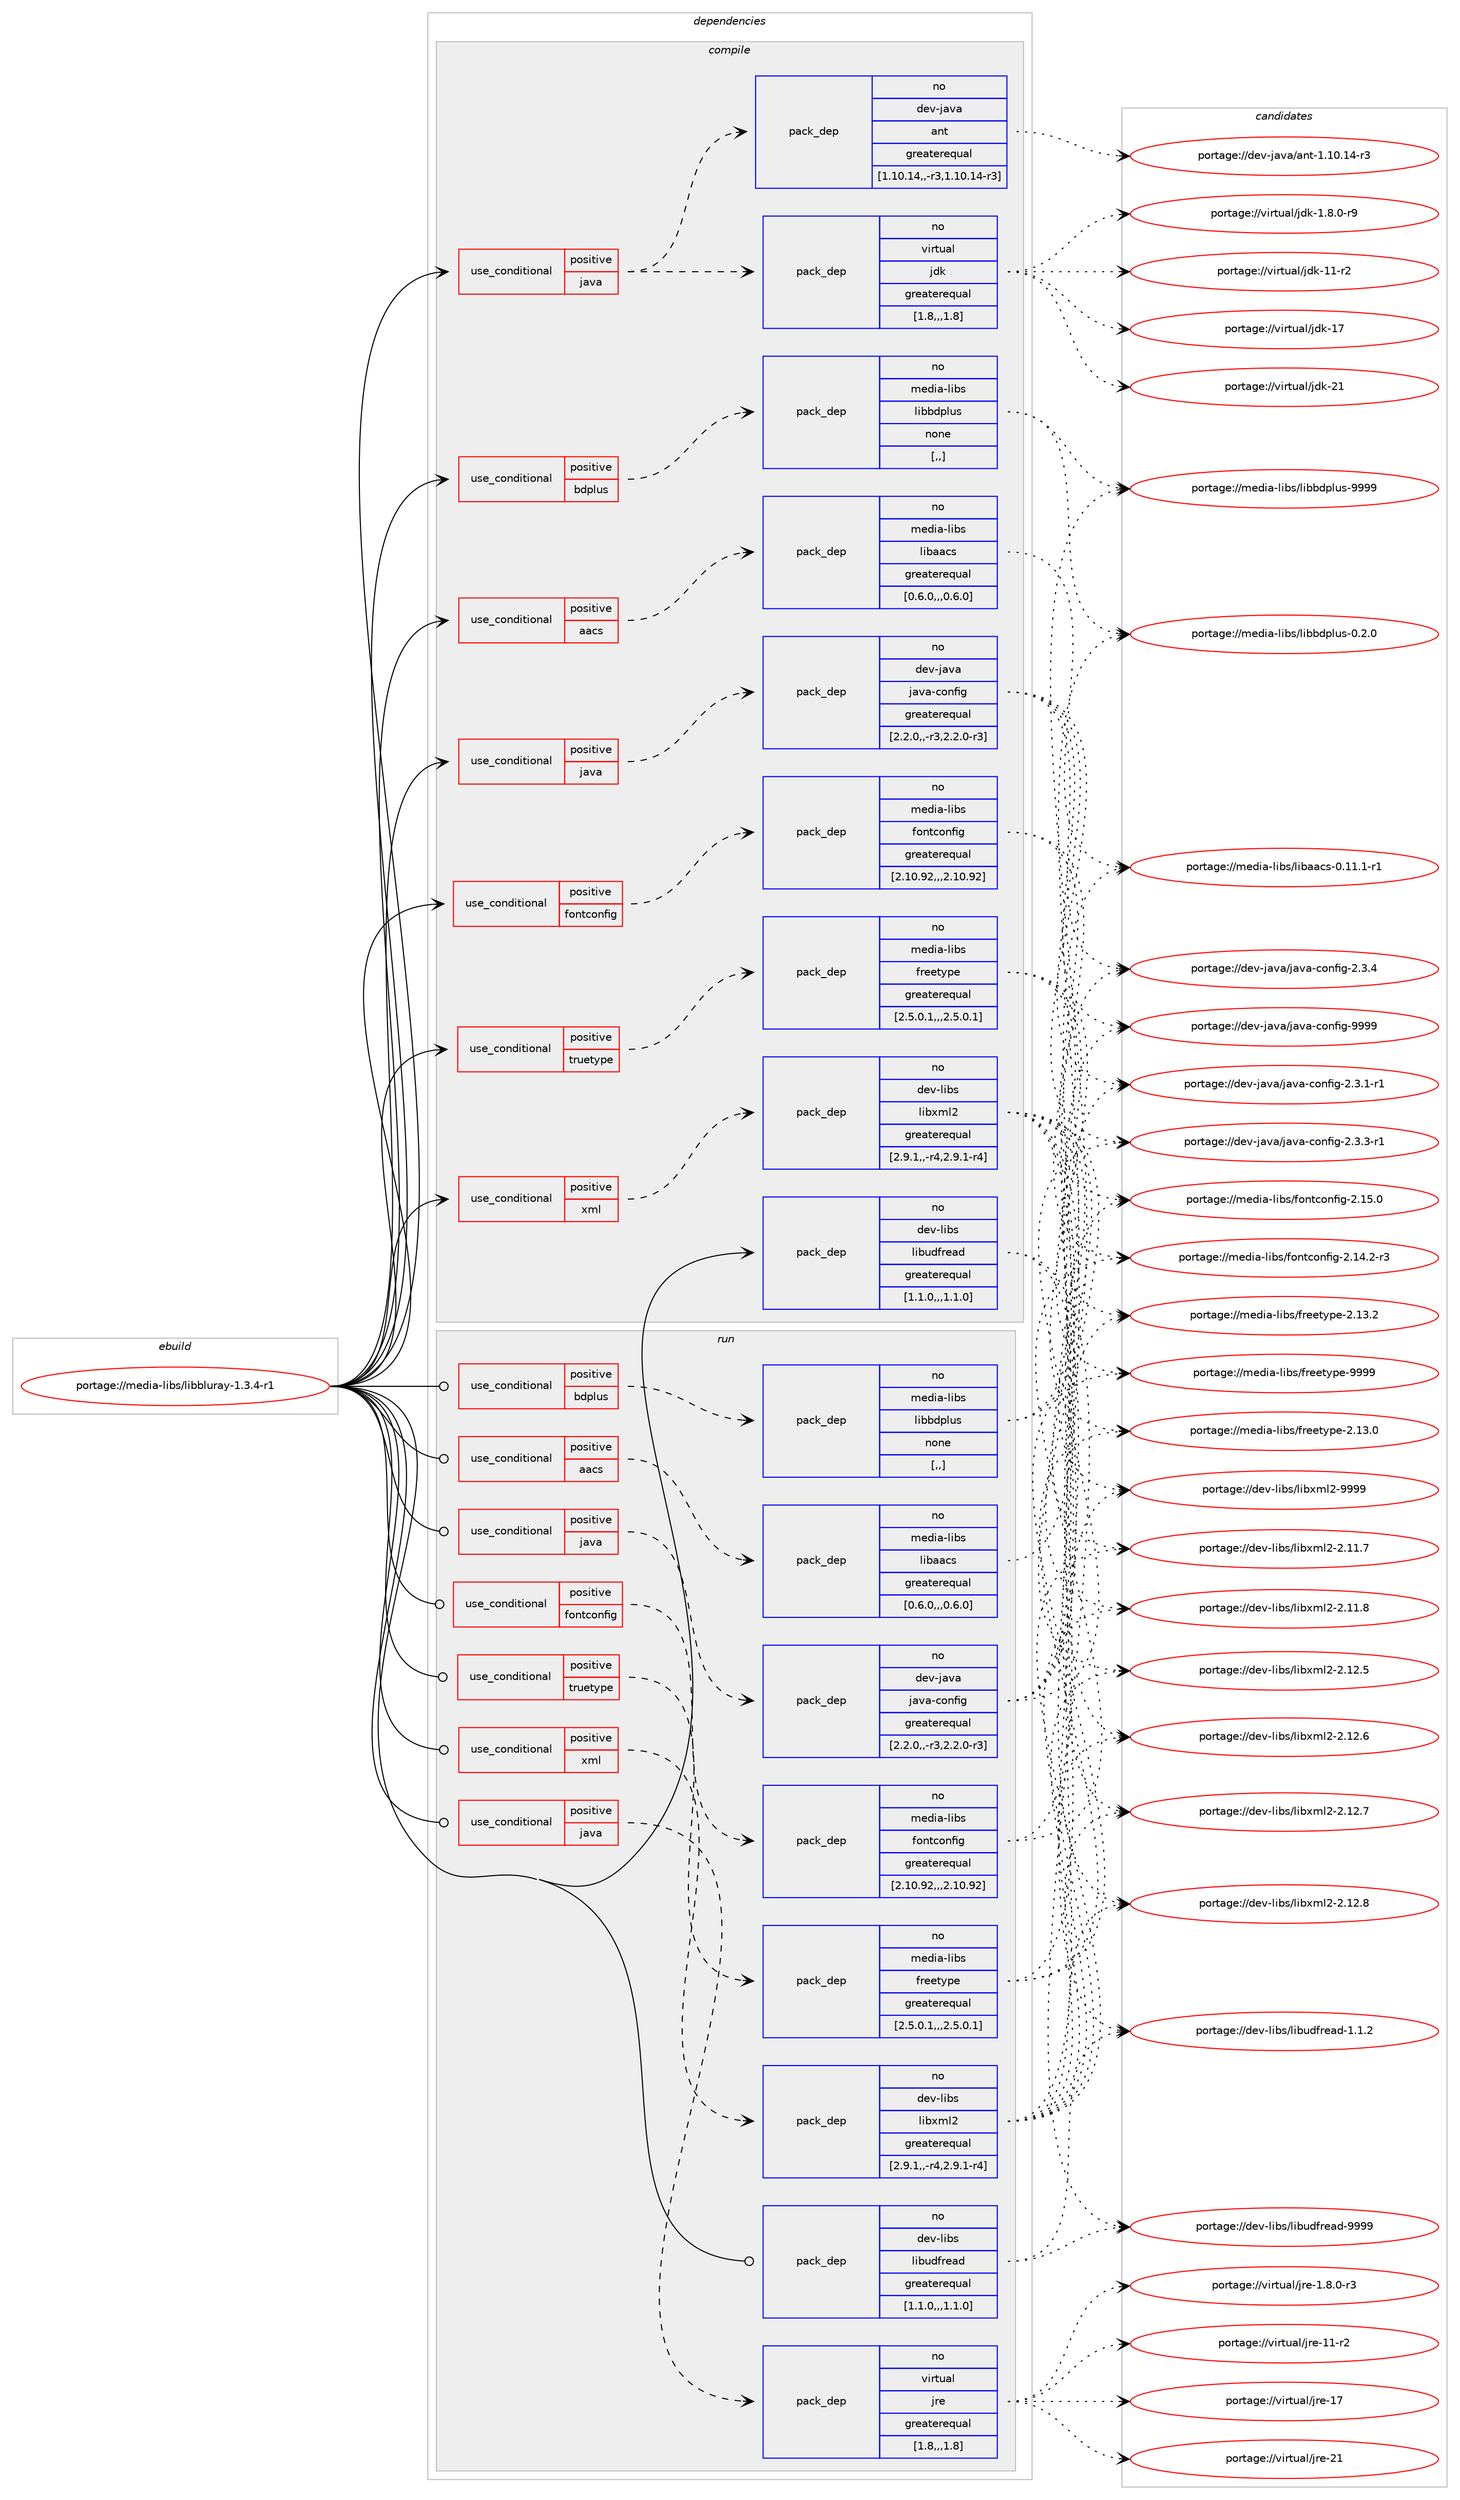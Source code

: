 digraph prolog {

# *************
# Graph options
# *************

newrank=true;
concentrate=true;
compound=true;
graph [rankdir=LR,fontname=Helvetica,fontsize=10,ranksep=1.5];#, ranksep=2.5, nodesep=0.2];
edge  [arrowhead=vee];
node  [fontname=Helvetica,fontsize=10];

# **********
# The ebuild
# **********

subgraph cluster_leftcol {
color=gray;
rank=same;
label=<<i>ebuild</i>>;
id [label="portage://media-libs/libbluray-1.3.4-r1", color=red, width=4, href="../media-libs/libbluray-1.3.4-r1.svg"];
}

# ****************
# The dependencies
# ****************

subgraph cluster_midcol {
color=gray;
label=<<i>dependencies</i>>;
subgraph cluster_compile {
fillcolor="#eeeeee";
style=filled;
label=<<i>compile</i>>;
subgraph cond73718 {
dependency292049 [label=<<TABLE BORDER="0" CELLBORDER="1" CELLSPACING="0" CELLPADDING="4"><TR><TD ROWSPAN="3" CELLPADDING="10">use_conditional</TD></TR><TR><TD>positive</TD></TR><TR><TD>aacs</TD></TR></TABLE>>, shape=none, color=red];
subgraph pack216017 {
dependency292050 [label=<<TABLE BORDER="0" CELLBORDER="1" CELLSPACING="0" CELLPADDING="4" WIDTH="220"><TR><TD ROWSPAN="6" CELLPADDING="30">pack_dep</TD></TR><TR><TD WIDTH="110">no</TD></TR><TR><TD>media-libs</TD></TR><TR><TD>libaacs</TD></TR><TR><TD>greaterequal</TD></TR><TR><TD>[0.6.0,,,0.6.0]</TD></TR></TABLE>>, shape=none, color=blue];
}
dependency292049:e -> dependency292050:w [weight=20,style="dashed",arrowhead="vee"];
}
id:e -> dependency292049:w [weight=20,style="solid",arrowhead="vee"];
subgraph cond73719 {
dependency292051 [label=<<TABLE BORDER="0" CELLBORDER="1" CELLSPACING="0" CELLPADDING="4"><TR><TD ROWSPAN="3" CELLPADDING="10">use_conditional</TD></TR><TR><TD>positive</TD></TR><TR><TD>bdplus</TD></TR></TABLE>>, shape=none, color=red];
subgraph pack216018 {
dependency292052 [label=<<TABLE BORDER="0" CELLBORDER="1" CELLSPACING="0" CELLPADDING="4" WIDTH="220"><TR><TD ROWSPAN="6" CELLPADDING="30">pack_dep</TD></TR><TR><TD WIDTH="110">no</TD></TR><TR><TD>media-libs</TD></TR><TR><TD>libbdplus</TD></TR><TR><TD>none</TD></TR><TR><TD>[,,]</TD></TR></TABLE>>, shape=none, color=blue];
}
dependency292051:e -> dependency292052:w [weight=20,style="dashed",arrowhead="vee"];
}
id:e -> dependency292051:w [weight=20,style="solid",arrowhead="vee"];
subgraph cond73720 {
dependency292053 [label=<<TABLE BORDER="0" CELLBORDER="1" CELLSPACING="0" CELLPADDING="4"><TR><TD ROWSPAN="3" CELLPADDING="10">use_conditional</TD></TR><TR><TD>positive</TD></TR><TR><TD>fontconfig</TD></TR></TABLE>>, shape=none, color=red];
subgraph pack216019 {
dependency292054 [label=<<TABLE BORDER="0" CELLBORDER="1" CELLSPACING="0" CELLPADDING="4" WIDTH="220"><TR><TD ROWSPAN="6" CELLPADDING="30">pack_dep</TD></TR><TR><TD WIDTH="110">no</TD></TR><TR><TD>media-libs</TD></TR><TR><TD>fontconfig</TD></TR><TR><TD>greaterequal</TD></TR><TR><TD>[2.10.92,,,2.10.92]</TD></TR></TABLE>>, shape=none, color=blue];
}
dependency292053:e -> dependency292054:w [weight=20,style="dashed",arrowhead="vee"];
}
id:e -> dependency292053:w [weight=20,style="solid",arrowhead="vee"];
subgraph cond73721 {
dependency292055 [label=<<TABLE BORDER="0" CELLBORDER="1" CELLSPACING="0" CELLPADDING="4"><TR><TD ROWSPAN="3" CELLPADDING="10">use_conditional</TD></TR><TR><TD>positive</TD></TR><TR><TD>java</TD></TR></TABLE>>, shape=none, color=red];
subgraph pack216020 {
dependency292056 [label=<<TABLE BORDER="0" CELLBORDER="1" CELLSPACING="0" CELLPADDING="4" WIDTH="220"><TR><TD ROWSPAN="6" CELLPADDING="30">pack_dep</TD></TR><TR><TD WIDTH="110">no</TD></TR><TR><TD>dev-java</TD></TR><TR><TD>ant</TD></TR><TR><TD>greaterequal</TD></TR><TR><TD>[1.10.14,,-r3,1.10.14-r3]</TD></TR></TABLE>>, shape=none, color=blue];
}
dependency292055:e -> dependency292056:w [weight=20,style="dashed",arrowhead="vee"];
subgraph pack216021 {
dependency292057 [label=<<TABLE BORDER="0" CELLBORDER="1" CELLSPACING="0" CELLPADDING="4" WIDTH="220"><TR><TD ROWSPAN="6" CELLPADDING="30">pack_dep</TD></TR><TR><TD WIDTH="110">no</TD></TR><TR><TD>virtual</TD></TR><TR><TD>jdk</TD></TR><TR><TD>greaterequal</TD></TR><TR><TD>[1.8,,,1.8]</TD></TR></TABLE>>, shape=none, color=blue];
}
dependency292055:e -> dependency292057:w [weight=20,style="dashed",arrowhead="vee"];
}
id:e -> dependency292055:w [weight=20,style="solid",arrowhead="vee"];
subgraph cond73722 {
dependency292058 [label=<<TABLE BORDER="0" CELLBORDER="1" CELLSPACING="0" CELLPADDING="4"><TR><TD ROWSPAN="3" CELLPADDING="10">use_conditional</TD></TR><TR><TD>positive</TD></TR><TR><TD>java</TD></TR></TABLE>>, shape=none, color=red];
subgraph pack216022 {
dependency292059 [label=<<TABLE BORDER="0" CELLBORDER="1" CELLSPACING="0" CELLPADDING="4" WIDTH="220"><TR><TD ROWSPAN="6" CELLPADDING="30">pack_dep</TD></TR><TR><TD WIDTH="110">no</TD></TR><TR><TD>dev-java</TD></TR><TR><TD>java-config</TD></TR><TR><TD>greaterequal</TD></TR><TR><TD>[2.2.0,,-r3,2.2.0-r3]</TD></TR></TABLE>>, shape=none, color=blue];
}
dependency292058:e -> dependency292059:w [weight=20,style="dashed",arrowhead="vee"];
}
id:e -> dependency292058:w [weight=20,style="solid",arrowhead="vee"];
subgraph cond73723 {
dependency292060 [label=<<TABLE BORDER="0" CELLBORDER="1" CELLSPACING="0" CELLPADDING="4"><TR><TD ROWSPAN="3" CELLPADDING="10">use_conditional</TD></TR><TR><TD>positive</TD></TR><TR><TD>truetype</TD></TR></TABLE>>, shape=none, color=red];
subgraph pack216023 {
dependency292061 [label=<<TABLE BORDER="0" CELLBORDER="1" CELLSPACING="0" CELLPADDING="4" WIDTH="220"><TR><TD ROWSPAN="6" CELLPADDING="30">pack_dep</TD></TR><TR><TD WIDTH="110">no</TD></TR><TR><TD>media-libs</TD></TR><TR><TD>freetype</TD></TR><TR><TD>greaterequal</TD></TR><TR><TD>[2.5.0.1,,,2.5.0.1]</TD></TR></TABLE>>, shape=none, color=blue];
}
dependency292060:e -> dependency292061:w [weight=20,style="dashed",arrowhead="vee"];
}
id:e -> dependency292060:w [weight=20,style="solid",arrowhead="vee"];
subgraph cond73724 {
dependency292062 [label=<<TABLE BORDER="0" CELLBORDER="1" CELLSPACING="0" CELLPADDING="4"><TR><TD ROWSPAN="3" CELLPADDING="10">use_conditional</TD></TR><TR><TD>positive</TD></TR><TR><TD>xml</TD></TR></TABLE>>, shape=none, color=red];
subgraph pack216024 {
dependency292063 [label=<<TABLE BORDER="0" CELLBORDER="1" CELLSPACING="0" CELLPADDING="4" WIDTH="220"><TR><TD ROWSPAN="6" CELLPADDING="30">pack_dep</TD></TR><TR><TD WIDTH="110">no</TD></TR><TR><TD>dev-libs</TD></TR><TR><TD>libxml2</TD></TR><TR><TD>greaterequal</TD></TR><TR><TD>[2.9.1,,-r4,2.9.1-r4]</TD></TR></TABLE>>, shape=none, color=blue];
}
dependency292062:e -> dependency292063:w [weight=20,style="dashed",arrowhead="vee"];
}
id:e -> dependency292062:w [weight=20,style="solid",arrowhead="vee"];
subgraph pack216025 {
dependency292064 [label=<<TABLE BORDER="0" CELLBORDER="1" CELLSPACING="0" CELLPADDING="4" WIDTH="220"><TR><TD ROWSPAN="6" CELLPADDING="30">pack_dep</TD></TR><TR><TD WIDTH="110">no</TD></TR><TR><TD>dev-libs</TD></TR><TR><TD>libudfread</TD></TR><TR><TD>greaterequal</TD></TR><TR><TD>[1.1.0,,,1.1.0]</TD></TR></TABLE>>, shape=none, color=blue];
}
id:e -> dependency292064:w [weight=20,style="solid",arrowhead="vee"];
}
subgraph cluster_compileandrun {
fillcolor="#eeeeee";
style=filled;
label=<<i>compile and run</i>>;
}
subgraph cluster_run {
fillcolor="#eeeeee";
style=filled;
label=<<i>run</i>>;
subgraph cond73725 {
dependency292065 [label=<<TABLE BORDER="0" CELLBORDER="1" CELLSPACING="0" CELLPADDING="4"><TR><TD ROWSPAN="3" CELLPADDING="10">use_conditional</TD></TR><TR><TD>positive</TD></TR><TR><TD>aacs</TD></TR></TABLE>>, shape=none, color=red];
subgraph pack216026 {
dependency292066 [label=<<TABLE BORDER="0" CELLBORDER="1" CELLSPACING="0" CELLPADDING="4" WIDTH="220"><TR><TD ROWSPAN="6" CELLPADDING="30">pack_dep</TD></TR><TR><TD WIDTH="110">no</TD></TR><TR><TD>media-libs</TD></TR><TR><TD>libaacs</TD></TR><TR><TD>greaterequal</TD></TR><TR><TD>[0.6.0,,,0.6.0]</TD></TR></TABLE>>, shape=none, color=blue];
}
dependency292065:e -> dependency292066:w [weight=20,style="dashed",arrowhead="vee"];
}
id:e -> dependency292065:w [weight=20,style="solid",arrowhead="odot"];
subgraph cond73726 {
dependency292067 [label=<<TABLE BORDER="0" CELLBORDER="1" CELLSPACING="0" CELLPADDING="4"><TR><TD ROWSPAN="3" CELLPADDING="10">use_conditional</TD></TR><TR><TD>positive</TD></TR><TR><TD>bdplus</TD></TR></TABLE>>, shape=none, color=red];
subgraph pack216027 {
dependency292068 [label=<<TABLE BORDER="0" CELLBORDER="1" CELLSPACING="0" CELLPADDING="4" WIDTH="220"><TR><TD ROWSPAN="6" CELLPADDING="30">pack_dep</TD></TR><TR><TD WIDTH="110">no</TD></TR><TR><TD>media-libs</TD></TR><TR><TD>libbdplus</TD></TR><TR><TD>none</TD></TR><TR><TD>[,,]</TD></TR></TABLE>>, shape=none, color=blue];
}
dependency292067:e -> dependency292068:w [weight=20,style="dashed",arrowhead="vee"];
}
id:e -> dependency292067:w [weight=20,style="solid",arrowhead="odot"];
subgraph cond73727 {
dependency292069 [label=<<TABLE BORDER="0" CELLBORDER="1" CELLSPACING="0" CELLPADDING="4"><TR><TD ROWSPAN="3" CELLPADDING="10">use_conditional</TD></TR><TR><TD>positive</TD></TR><TR><TD>fontconfig</TD></TR></TABLE>>, shape=none, color=red];
subgraph pack216028 {
dependency292070 [label=<<TABLE BORDER="0" CELLBORDER="1" CELLSPACING="0" CELLPADDING="4" WIDTH="220"><TR><TD ROWSPAN="6" CELLPADDING="30">pack_dep</TD></TR><TR><TD WIDTH="110">no</TD></TR><TR><TD>media-libs</TD></TR><TR><TD>fontconfig</TD></TR><TR><TD>greaterequal</TD></TR><TR><TD>[2.10.92,,,2.10.92]</TD></TR></TABLE>>, shape=none, color=blue];
}
dependency292069:e -> dependency292070:w [weight=20,style="dashed",arrowhead="vee"];
}
id:e -> dependency292069:w [weight=20,style="solid",arrowhead="odot"];
subgraph cond73728 {
dependency292071 [label=<<TABLE BORDER="0" CELLBORDER="1" CELLSPACING="0" CELLPADDING="4"><TR><TD ROWSPAN="3" CELLPADDING="10">use_conditional</TD></TR><TR><TD>positive</TD></TR><TR><TD>java</TD></TR></TABLE>>, shape=none, color=red];
subgraph pack216029 {
dependency292072 [label=<<TABLE BORDER="0" CELLBORDER="1" CELLSPACING="0" CELLPADDING="4" WIDTH="220"><TR><TD ROWSPAN="6" CELLPADDING="30">pack_dep</TD></TR><TR><TD WIDTH="110">no</TD></TR><TR><TD>dev-java</TD></TR><TR><TD>java-config</TD></TR><TR><TD>greaterequal</TD></TR><TR><TD>[2.2.0,,-r3,2.2.0-r3]</TD></TR></TABLE>>, shape=none, color=blue];
}
dependency292071:e -> dependency292072:w [weight=20,style="dashed",arrowhead="vee"];
}
id:e -> dependency292071:w [weight=20,style="solid",arrowhead="odot"];
subgraph cond73729 {
dependency292073 [label=<<TABLE BORDER="0" CELLBORDER="1" CELLSPACING="0" CELLPADDING="4"><TR><TD ROWSPAN="3" CELLPADDING="10">use_conditional</TD></TR><TR><TD>positive</TD></TR><TR><TD>java</TD></TR></TABLE>>, shape=none, color=red];
subgraph pack216030 {
dependency292074 [label=<<TABLE BORDER="0" CELLBORDER="1" CELLSPACING="0" CELLPADDING="4" WIDTH="220"><TR><TD ROWSPAN="6" CELLPADDING="30">pack_dep</TD></TR><TR><TD WIDTH="110">no</TD></TR><TR><TD>virtual</TD></TR><TR><TD>jre</TD></TR><TR><TD>greaterequal</TD></TR><TR><TD>[1.8,,,1.8]</TD></TR></TABLE>>, shape=none, color=blue];
}
dependency292073:e -> dependency292074:w [weight=20,style="dashed",arrowhead="vee"];
}
id:e -> dependency292073:w [weight=20,style="solid",arrowhead="odot"];
subgraph cond73730 {
dependency292075 [label=<<TABLE BORDER="0" CELLBORDER="1" CELLSPACING="0" CELLPADDING="4"><TR><TD ROWSPAN="3" CELLPADDING="10">use_conditional</TD></TR><TR><TD>positive</TD></TR><TR><TD>truetype</TD></TR></TABLE>>, shape=none, color=red];
subgraph pack216031 {
dependency292076 [label=<<TABLE BORDER="0" CELLBORDER="1" CELLSPACING="0" CELLPADDING="4" WIDTH="220"><TR><TD ROWSPAN="6" CELLPADDING="30">pack_dep</TD></TR><TR><TD WIDTH="110">no</TD></TR><TR><TD>media-libs</TD></TR><TR><TD>freetype</TD></TR><TR><TD>greaterequal</TD></TR><TR><TD>[2.5.0.1,,,2.5.0.1]</TD></TR></TABLE>>, shape=none, color=blue];
}
dependency292075:e -> dependency292076:w [weight=20,style="dashed",arrowhead="vee"];
}
id:e -> dependency292075:w [weight=20,style="solid",arrowhead="odot"];
subgraph cond73731 {
dependency292077 [label=<<TABLE BORDER="0" CELLBORDER="1" CELLSPACING="0" CELLPADDING="4"><TR><TD ROWSPAN="3" CELLPADDING="10">use_conditional</TD></TR><TR><TD>positive</TD></TR><TR><TD>xml</TD></TR></TABLE>>, shape=none, color=red];
subgraph pack216032 {
dependency292078 [label=<<TABLE BORDER="0" CELLBORDER="1" CELLSPACING="0" CELLPADDING="4" WIDTH="220"><TR><TD ROWSPAN="6" CELLPADDING="30">pack_dep</TD></TR><TR><TD WIDTH="110">no</TD></TR><TR><TD>dev-libs</TD></TR><TR><TD>libxml2</TD></TR><TR><TD>greaterequal</TD></TR><TR><TD>[2.9.1,,-r4,2.9.1-r4]</TD></TR></TABLE>>, shape=none, color=blue];
}
dependency292077:e -> dependency292078:w [weight=20,style="dashed",arrowhead="vee"];
}
id:e -> dependency292077:w [weight=20,style="solid",arrowhead="odot"];
subgraph pack216033 {
dependency292079 [label=<<TABLE BORDER="0" CELLBORDER="1" CELLSPACING="0" CELLPADDING="4" WIDTH="220"><TR><TD ROWSPAN="6" CELLPADDING="30">pack_dep</TD></TR><TR><TD WIDTH="110">no</TD></TR><TR><TD>dev-libs</TD></TR><TR><TD>libudfread</TD></TR><TR><TD>greaterequal</TD></TR><TR><TD>[1.1.0,,,1.1.0]</TD></TR></TABLE>>, shape=none, color=blue];
}
id:e -> dependency292079:w [weight=20,style="solid",arrowhead="odot"];
}
}

# **************
# The candidates
# **************

subgraph cluster_choices {
rank=same;
color=gray;
label=<<i>candidates</i>>;

subgraph choice216017 {
color=black;
nodesep=1;
choice1091011001059745108105981154710810598979799115454846494946494511449 [label="portage://media-libs/libaacs-0.11.1-r1", color=red, width=4,href="../media-libs/libaacs-0.11.1-r1.svg"];
dependency292050:e -> choice1091011001059745108105981154710810598979799115454846494946494511449:w [style=dotted,weight="100"];
}
subgraph choice216018 {
color=black;
nodesep=1;
choice109101100105974510810598115471081059898100112108117115454846504648 [label="portage://media-libs/libbdplus-0.2.0", color=red, width=4,href="../media-libs/libbdplus-0.2.0.svg"];
choice1091011001059745108105981154710810598981001121081171154557575757 [label="portage://media-libs/libbdplus-9999", color=red, width=4,href="../media-libs/libbdplus-9999.svg"];
dependency292052:e -> choice109101100105974510810598115471081059898100112108117115454846504648:w [style=dotted,weight="100"];
dependency292052:e -> choice1091011001059745108105981154710810598981001121081171154557575757:w [style=dotted,weight="100"];
}
subgraph choice216019 {
color=black;
nodesep=1;
choice1091011001059745108105981154710211111011699111110102105103455046495246504511451 [label="portage://media-libs/fontconfig-2.14.2-r3", color=red, width=4,href="../media-libs/fontconfig-2.14.2-r3.svg"];
choice109101100105974510810598115471021111101169911111010210510345504649534648 [label="portage://media-libs/fontconfig-2.15.0", color=red, width=4,href="../media-libs/fontconfig-2.15.0.svg"];
dependency292054:e -> choice1091011001059745108105981154710211111011699111110102105103455046495246504511451:w [style=dotted,weight="100"];
dependency292054:e -> choice109101100105974510810598115471021111101169911111010210510345504649534648:w [style=dotted,weight="100"];
}
subgraph choice216020 {
color=black;
nodesep=1;
choice100101118451069711897479711011645494649484649524511451 [label="portage://dev-java/ant-1.10.14-r3", color=red, width=4,href="../dev-java/ant-1.10.14-r3.svg"];
dependency292056:e -> choice100101118451069711897479711011645494649484649524511451:w [style=dotted,weight="100"];
}
subgraph choice216021 {
color=black;
nodesep=1;
choice11810511411611797108471061001074549465646484511457 [label="portage://virtual/jdk-1.8.0-r9", color=red, width=4,href="../virtual/jdk-1.8.0-r9.svg"];
choice11810511411611797108471061001074549494511450 [label="portage://virtual/jdk-11-r2", color=red, width=4,href="../virtual/jdk-11-r2.svg"];
choice1181051141161179710847106100107454955 [label="portage://virtual/jdk-17", color=red, width=4,href="../virtual/jdk-17.svg"];
choice1181051141161179710847106100107455049 [label="portage://virtual/jdk-21", color=red, width=4,href="../virtual/jdk-21.svg"];
dependency292057:e -> choice11810511411611797108471061001074549465646484511457:w [style=dotted,weight="100"];
dependency292057:e -> choice11810511411611797108471061001074549494511450:w [style=dotted,weight="100"];
dependency292057:e -> choice1181051141161179710847106100107454955:w [style=dotted,weight="100"];
dependency292057:e -> choice1181051141161179710847106100107455049:w [style=dotted,weight="100"];
}
subgraph choice216022 {
color=black;
nodesep=1;
choice10010111845106971189747106971189745991111101021051034550465146494511449 [label="portage://dev-java/java-config-2.3.1-r1", color=red, width=4,href="../dev-java/java-config-2.3.1-r1.svg"];
choice10010111845106971189747106971189745991111101021051034550465146514511449 [label="portage://dev-java/java-config-2.3.3-r1", color=red, width=4,href="../dev-java/java-config-2.3.3-r1.svg"];
choice1001011184510697118974710697118974599111110102105103455046514652 [label="portage://dev-java/java-config-2.3.4", color=red, width=4,href="../dev-java/java-config-2.3.4.svg"];
choice10010111845106971189747106971189745991111101021051034557575757 [label="portage://dev-java/java-config-9999", color=red, width=4,href="../dev-java/java-config-9999.svg"];
dependency292059:e -> choice10010111845106971189747106971189745991111101021051034550465146494511449:w [style=dotted,weight="100"];
dependency292059:e -> choice10010111845106971189747106971189745991111101021051034550465146514511449:w [style=dotted,weight="100"];
dependency292059:e -> choice1001011184510697118974710697118974599111110102105103455046514652:w [style=dotted,weight="100"];
dependency292059:e -> choice10010111845106971189747106971189745991111101021051034557575757:w [style=dotted,weight="100"];
}
subgraph choice216023 {
color=black;
nodesep=1;
choice1091011001059745108105981154710211410110111612111210145504649514648 [label="portage://media-libs/freetype-2.13.0", color=red, width=4,href="../media-libs/freetype-2.13.0.svg"];
choice1091011001059745108105981154710211410110111612111210145504649514650 [label="portage://media-libs/freetype-2.13.2", color=red, width=4,href="../media-libs/freetype-2.13.2.svg"];
choice109101100105974510810598115471021141011011161211121014557575757 [label="portage://media-libs/freetype-9999", color=red, width=4,href="../media-libs/freetype-9999.svg"];
dependency292061:e -> choice1091011001059745108105981154710211410110111612111210145504649514648:w [style=dotted,weight="100"];
dependency292061:e -> choice1091011001059745108105981154710211410110111612111210145504649514650:w [style=dotted,weight="100"];
dependency292061:e -> choice109101100105974510810598115471021141011011161211121014557575757:w [style=dotted,weight="100"];
}
subgraph choice216024 {
color=black;
nodesep=1;
choice100101118451081059811547108105981201091085045504649494655 [label="portage://dev-libs/libxml2-2.11.7", color=red, width=4,href="../dev-libs/libxml2-2.11.7.svg"];
choice100101118451081059811547108105981201091085045504649494656 [label="portage://dev-libs/libxml2-2.11.8", color=red, width=4,href="../dev-libs/libxml2-2.11.8.svg"];
choice100101118451081059811547108105981201091085045504649504653 [label="portage://dev-libs/libxml2-2.12.5", color=red, width=4,href="../dev-libs/libxml2-2.12.5.svg"];
choice100101118451081059811547108105981201091085045504649504654 [label="portage://dev-libs/libxml2-2.12.6", color=red, width=4,href="../dev-libs/libxml2-2.12.6.svg"];
choice100101118451081059811547108105981201091085045504649504655 [label="portage://dev-libs/libxml2-2.12.7", color=red, width=4,href="../dev-libs/libxml2-2.12.7.svg"];
choice100101118451081059811547108105981201091085045504649504656 [label="portage://dev-libs/libxml2-2.12.8", color=red, width=4,href="../dev-libs/libxml2-2.12.8.svg"];
choice10010111845108105981154710810598120109108504557575757 [label="portage://dev-libs/libxml2-9999", color=red, width=4,href="../dev-libs/libxml2-9999.svg"];
dependency292063:e -> choice100101118451081059811547108105981201091085045504649494655:w [style=dotted,weight="100"];
dependency292063:e -> choice100101118451081059811547108105981201091085045504649494656:w [style=dotted,weight="100"];
dependency292063:e -> choice100101118451081059811547108105981201091085045504649504653:w [style=dotted,weight="100"];
dependency292063:e -> choice100101118451081059811547108105981201091085045504649504654:w [style=dotted,weight="100"];
dependency292063:e -> choice100101118451081059811547108105981201091085045504649504655:w [style=dotted,weight="100"];
dependency292063:e -> choice100101118451081059811547108105981201091085045504649504656:w [style=dotted,weight="100"];
dependency292063:e -> choice10010111845108105981154710810598120109108504557575757:w [style=dotted,weight="100"];
}
subgraph choice216025 {
color=black;
nodesep=1;
choice1001011184510810598115471081059811710010211410197100454946494650 [label="portage://dev-libs/libudfread-1.1.2", color=red, width=4,href="../dev-libs/libudfread-1.1.2.svg"];
choice10010111845108105981154710810598117100102114101971004557575757 [label="portage://dev-libs/libudfread-9999", color=red, width=4,href="../dev-libs/libudfread-9999.svg"];
dependency292064:e -> choice1001011184510810598115471081059811710010211410197100454946494650:w [style=dotted,weight="100"];
dependency292064:e -> choice10010111845108105981154710810598117100102114101971004557575757:w [style=dotted,weight="100"];
}
subgraph choice216026 {
color=black;
nodesep=1;
choice1091011001059745108105981154710810598979799115454846494946494511449 [label="portage://media-libs/libaacs-0.11.1-r1", color=red, width=4,href="../media-libs/libaacs-0.11.1-r1.svg"];
dependency292066:e -> choice1091011001059745108105981154710810598979799115454846494946494511449:w [style=dotted,weight="100"];
}
subgraph choice216027 {
color=black;
nodesep=1;
choice109101100105974510810598115471081059898100112108117115454846504648 [label="portage://media-libs/libbdplus-0.2.0", color=red, width=4,href="../media-libs/libbdplus-0.2.0.svg"];
choice1091011001059745108105981154710810598981001121081171154557575757 [label="portage://media-libs/libbdplus-9999", color=red, width=4,href="../media-libs/libbdplus-9999.svg"];
dependency292068:e -> choice109101100105974510810598115471081059898100112108117115454846504648:w [style=dotted,weight="100"];
dependency292068:e -> choice1091011001059745108105981154710810598981001121081171154557575757:w [style=dotted,weight="100"];
}
subgraph choice216028 {
color=black;
nodesep=1;
choice1091011001059745108105981154710211111011699111110102105103455046495246504511451 [label="portage://media-libs/fontconfig-2.14.2-r3", color=red, width=4,href="../media-libs/fontconfig-2.14.2-r3.svg"];
choice109101100105974510810598115471021111101169911111010210510345504649534648 [label="portage://media-libs/fontconfig-2.15.0", color=red, width=4,href="../media-libs/fontconfig-2.15.0.svg"];
dependency292070:e -> choice1091011001059745108105981154710211111011699111110102105103455046495246504511451:w [style=dotted,weight="100"];
dependency292070:e -> choice109101100105974510810598115471021111101169911111010210510345504649534648:w [style=dotted,weight="100"];
}
subgraph choice216029 {
color=black;
nodesep=1;
choice10010111845106971189747106971189745991111101021051034550465146494511449 [label="portage://dev-java/java-config-2.3.1-r1", color=red, width=4,href="../dev-java/java-config-2.3.1-r1.svg"];
choice10010111845106971189747106971189745991111101021051034550465146514511449 [label="portage://dev-java/java-config-2.3.3-r1", color=red, width=4,href="../dev-java/java-config-2.3.3-r1.svg"];
choice1001011184510697118974710697118974599111110102105103455046514652 [label="portage://dev-java/java-config-2.3.4", color=red, width=4,href="../dev-java/java-config-2.3.4.svg"];
choice10010111845106971189747106971189745991111101021051034557575757 [label="portage://dev-java/java-config-9999", color=red, width=4,href="../dev-java/java-config-9999.svg"];
dependency292072:e -> choice10010111845106971189747106971189745991111101021051034550465146494511449:w [style=dotted,weight="100"];
dependency292072:e -> choice10010111845106971189747106971189745991111101021051034550465146514511449:w [style=dotted,weight="100"];
dependency292072:e -> choice1001011184510697118974710697118974599111110102105103455046514652:w [style=dotted,weight="100"];
dependency292072:e -> choice10010111845106971189747106971189745991111101021051034557575757:w [style=dotted,weight="100"];
}
subgraph choice216030 {
color=black;
nodesep=1;
choice11810511411611797108471061141014549465646484511451 [label="portage://virtual/jre-1.8.0-r3", color=red, width=4,href="../virtual/jre-1.8.0-r3.svg"];
choice11810511411611797108471061141014549494511450 [label="portage://virtual/jre-11-r2", color=red, width=4,href="../virtual/jre-11-r2.svg"];
choice1181051141161179710847106114101454955 [label="portage://virtual/jre-17", color=red, width=4,href="../virtual/jre-17.svg"];
choice1181051141161179710847106114101455049 [label="portage://virtual/jre-21", color=red, width=4,href="../virtual/jre-21.svg"];
dependency292074:e -> choice11810511411611797108471061141014549465646484511451:w [style=dotted,weight="100"];
dependency292074:e -> choice11810511411611797108471061141014549494511450:w [style=dotted,weight="100"];
dependency292074:e -> choice1181051141161179710847106114101454955:w [style=dotted,weight="100"];
dependency292074:e -> choice1181051141161179710847106114101455049:w [style=dotted,weight="100"];
}
subgraph choice216031 {
color=black;
nodesep=1;
choice1091011001059745108105981154710211410110111612111210145504649514648 [label="portage://media-libs/freetype-2.13.0", color=red, width=4,href="../media-libs/freetype-2.13.0.svg"];
choice1091011001059745108105981154710211410110111612111210145504649514650 [label="portage://media-libs/freetype-2.13.2", color=red, width=4,href="../media-libs/freetype-2.13.2.svg"];
choice109101100105974510810598115471021141011011161211121014557575757 [label="portage://media-libs/freetype-9999", color=red, width=4,href="../media-libs/freetype-9999.svg"];
dependency292076:e -> choice1091011001059745108105981154710211410110111612111210145504649514648:w [style=dotted,weight="100"];
dependency292076:e -> choice1091011001059745108105981154710211410110111612111210145504649514650:w [style=dotted,weight="100"];
dependency292076:e -> choice109101100105974510810598115471021141011011161211121014557575757:w [style=dotted,weight="100"];
}
subgraph choice216032 {
color=black;
nodesep=1;
choice100101118451081059811547108105981201091085045504649494655 [label="portage://dev-libs/libxml2-2.11.7", color=red, width=4,href="../dev-libs/libxml2-2.11.7.svg"];
choice100101118451081059811547108105981201091085045504649494656 [label="portage://dev-libs/libxml2-2.11.8", color=red, width=4,href="../dev-libs/libxml2-2.11.8.svg"];
choice100101118451081059811547108105981201091085045504649504653 [label="portage://dev-libs/libxml2-2.12.5", color=red, width=4,href="../dev-libs/libxml2-2.12.5.svg"];
choice100101118451081059811547108105981201091085045504649504654 [label="portage://dev-libs/libxml2-2.12.6", color=red, width=4,href="../dev-libs/libxml2-2.12.6.svg"];
choice100101118451081059811547108105981201091085045504649504655 [label="portage://dev-libs/libxml2-2.12.7", color=red, width=4,href="../dev-libs/libxml2-2.12.7.svg"];
choice100101118451081059811547108105981201091085045504649504656 [label="portage://dev-libs/libxml2-2.12.8", color=red, width=4,href="../dev-libs/libxml2-2.12.8.svg"];
choice10010111845108105981154710810598120109108504557575757 [label="portage://dev-libs/libxml2-9999", color=red, width=4,href="../dev-libs/libxml2-9999.svg"];
dependency292078:e -> choice100101118451081059811547108105981201091085045504649494655:w [style=dotted,weight="100"];
dependency292078:e -> choice100101118451081059811547108105981201091085045504649494656:w [style=dotted,weight="100"];
dependency292078:e -> choice100101118451081059811547108105981201091085045504649504653:w [style=dotted,weight="100"];
dependency292078:e -> choice100101118451081059811547108105981201091085045504649504654:w [style=dotted,weight="100"];
dependency292078:e -> choice100101118451081059811547108105981201091085045504649504655:w [style=dotted,weight="100"];
dependency292078:e -> choice100101118451081059811547108105981201091085045504649504656:w [style=dotted,weight="100"];
dependency292078:e -> choice10010111845108105981154710810598120109108504557575757:w [style=dotted,weight="100"];
}
subgraph choice216033 {
color=black;
nodesep=1;
choice1001011184510810598115471081059811710010211410197100454946494650 [label="portage://dev-libs/libudfread-1.1.2", color=red, width=4,href="../dev-libs/libudfread-1.1.2.svg"];
choice10010111845108105981154710810598117100102114101971004557575757 [label="portage://dev-libs/libudfread-9999", color=red, width=4,href="../dev-libs/libudfread-9999.svg"];
dependency292079:e -> choice1001011184510810598115471081059811710010211410197100454946494650:w [style=dotted,weight="100"];
dependency292079:e -> choice10010111845108105981154710810598117100102114101971004557575757:w [style=dotted,weight="100"];
}
}

}

